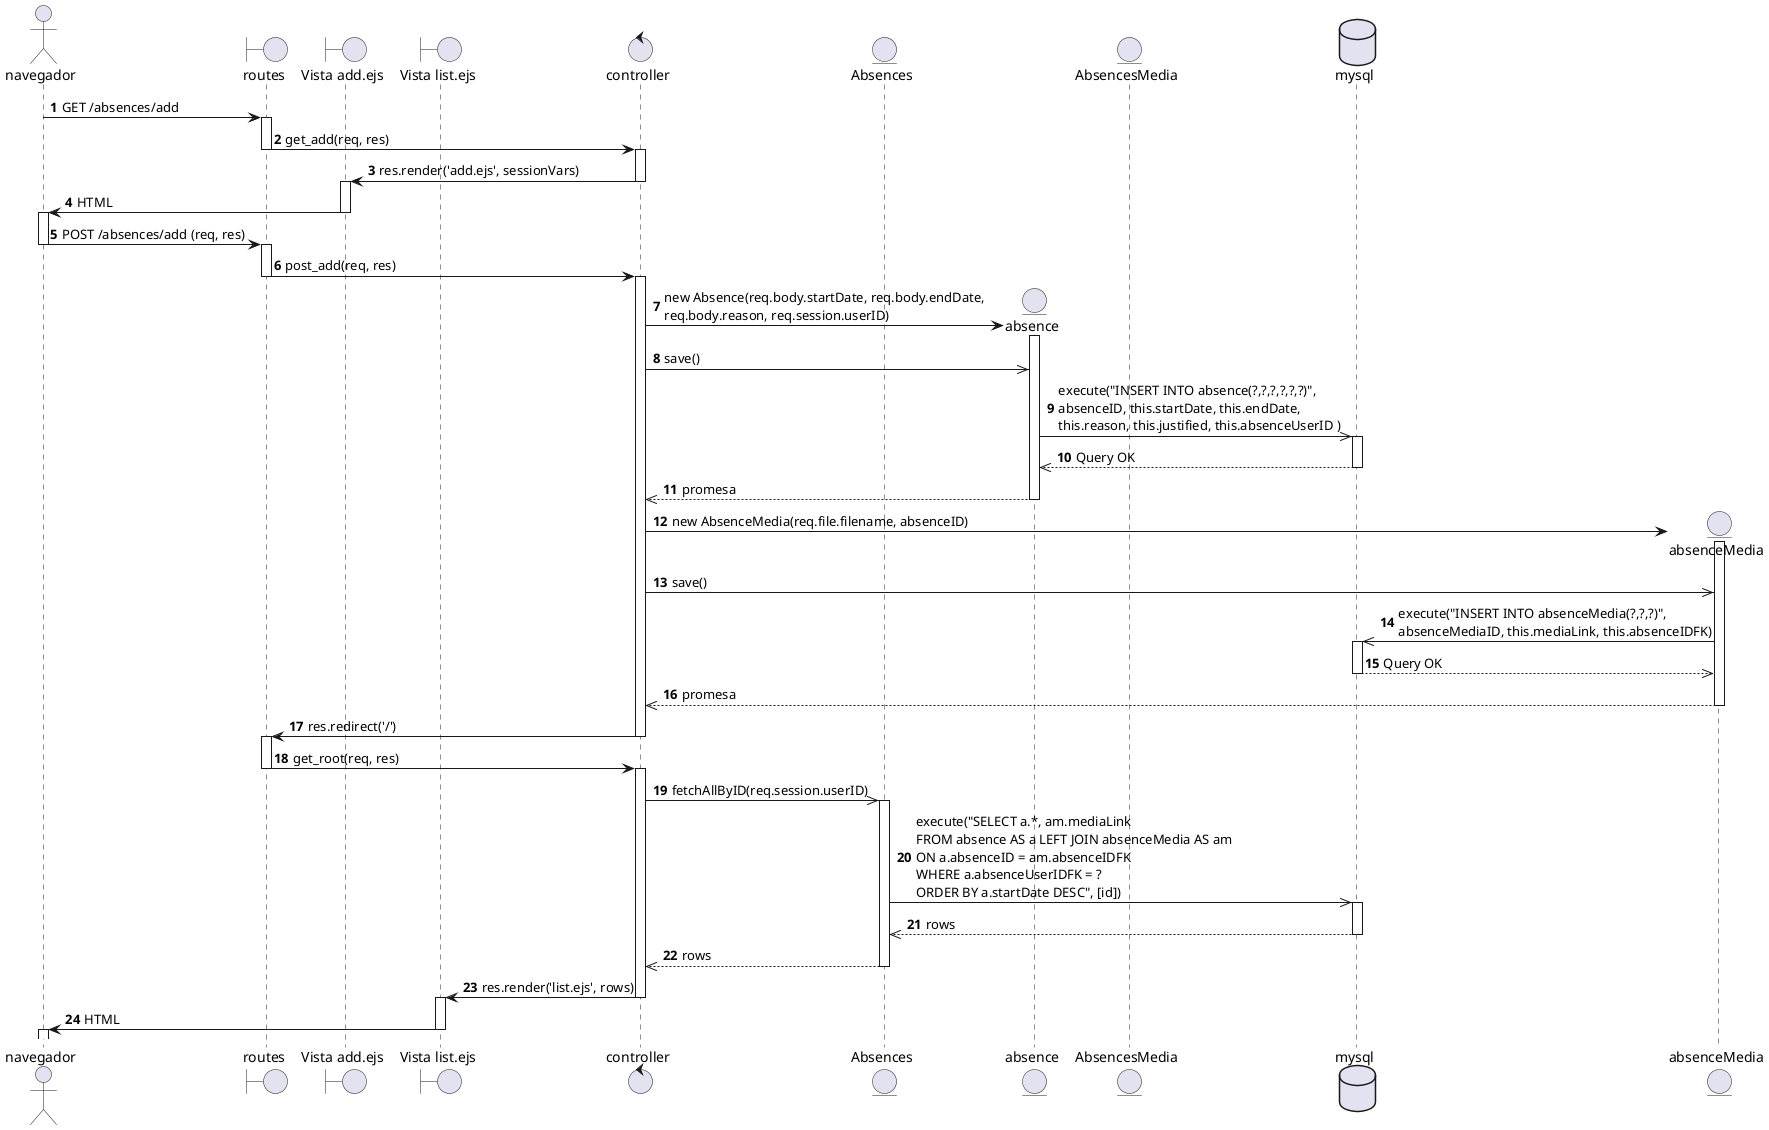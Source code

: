 @startuml

actor navegador
boundary routes
boundary "Vista add.ejs" as add
boundary "Vista list.ejs" as list
control controller

autonumber
navegador -> routes: GET /absences/add
activate routes
routes -> controller: get_add(req, res)
deactivate routes
activate controller
controller -> add: res.render('add.ejs', sessionVars)
deactivate controller
activate add
add -> navegador: HTML
deactivate add
activate navegador

navegador -> routes: POST /absences/add (req, res)
deactivate navegador
activate routes
routes -> controller: post_add(req, res)
deactivate routes
activate controller

entity Absences

create entity absence
controller -> absence: new Absence(req.body.startDate, req.body.endDate, \nreq.body.reason, req.session.userID)
activate absence
controller ->> absence: save()

entity AbsencesMedia
database mysql

absence ->> mysql: execute("INSERT INTO absence(?,?,?,?,?,?)",\nabsenceID, this.startDate, this.endDate, \nthis.reason, this.justified, this.absenceUserID )
activate mysql
mysql -->> absence: Query OK
deactivate mysql
absence -->> controller: promesa
deactivate absence

create entity absenceMedia
controller -> absenceMedia: new AbsenceMedia(req.file.filename, absenceID)
activate absenceMedia
controller ->> absenceMedia : save()
absenceMedia ->> mysql: execute("INSERT INTO absenceMedia(?,?,?)", \nabsenceMediaID, this.mediaLink, this.absenceIDFK)
activate mysql
mysql -->> absenceMedia: Query OK
deactivate mysql
absenceMedia -->> controller: promesa
deactivate absenceMedia

controller -> routes: res.redirect('/')
deactivate controller

activate routes
routes -> controller: get_root(req, res) 
deactivate routes
activate controller
controller ->> Absences: fetchAllByID(req.session.userID)
activate Absences
Absences ->> mysql: execute("SELECT a.*, am.mediaLink \nFROM absence AS a LEFT JOIN absenceMedia AS am \nON a.absenceID = am.absenceIDFK \nWHERE a.absenceUserIDFK = ? \nORDER BY a.startDate DESC", [id])
activate mysql
mysql -->> Absences: rows
deactivate mysql
Absences -->> controller: rows
deactivate Absences

controller -> list: res.render('list.ejs', rows)
deactivate controller
activate list
list -> navegador: HTML
deactivate list
activate navegador
@enduml